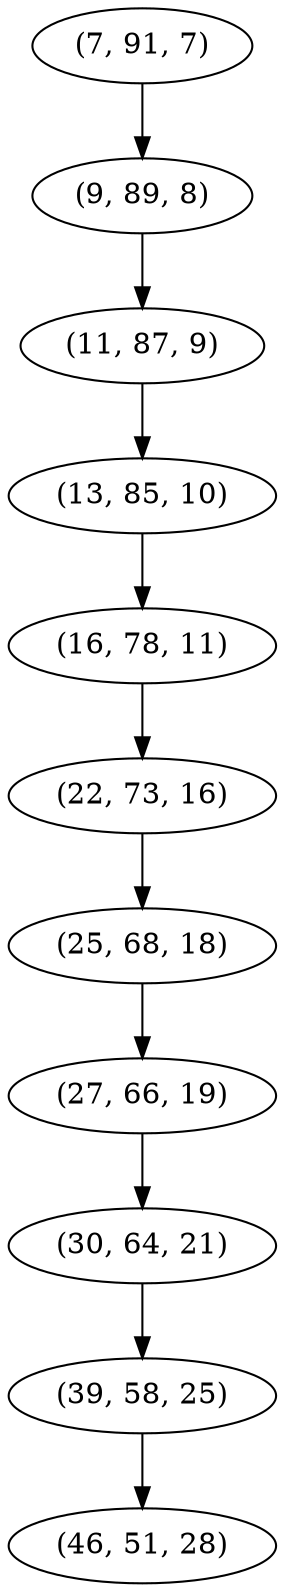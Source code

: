 digraph tree {
    "(7, 91, 7)";
    "(9, 89, 8)";
    "(11, 87, 9)";
    "(13, 85, 10)";
    "(16, 78, 11)";
    "(22, 73, 16)";
    "(25, 68, 18)";
    "(27, 66, 19)";
    "(30, 64, 21)";
    "(39, 58, 25)";
    "(46, 51, 28)";
    "(7, 91, 7)" -> "(9, 89, 8)";
    "(9, 89, 8)" -> "(11, 87, 9)";
    "(11, 87, 9)" -> "(13, 85, 10)";
    "(13, 85, 10)" -> "(16, 78, 11)";
    "(16, 78, 11)" -> "(22, 73, 16)";
    "(22, 73, 16)" -> "(25, 68, 18)";
    "(25, 68, 18)" -> "(27, 66, 19)";
    "(27, 66, 19)" -> "(30, 64, 21)";
    "(30, 64, 21)" -> "(39, 58, 25)";
    "(39, 58, 25)" -> "(46, 51, 28)";
}
